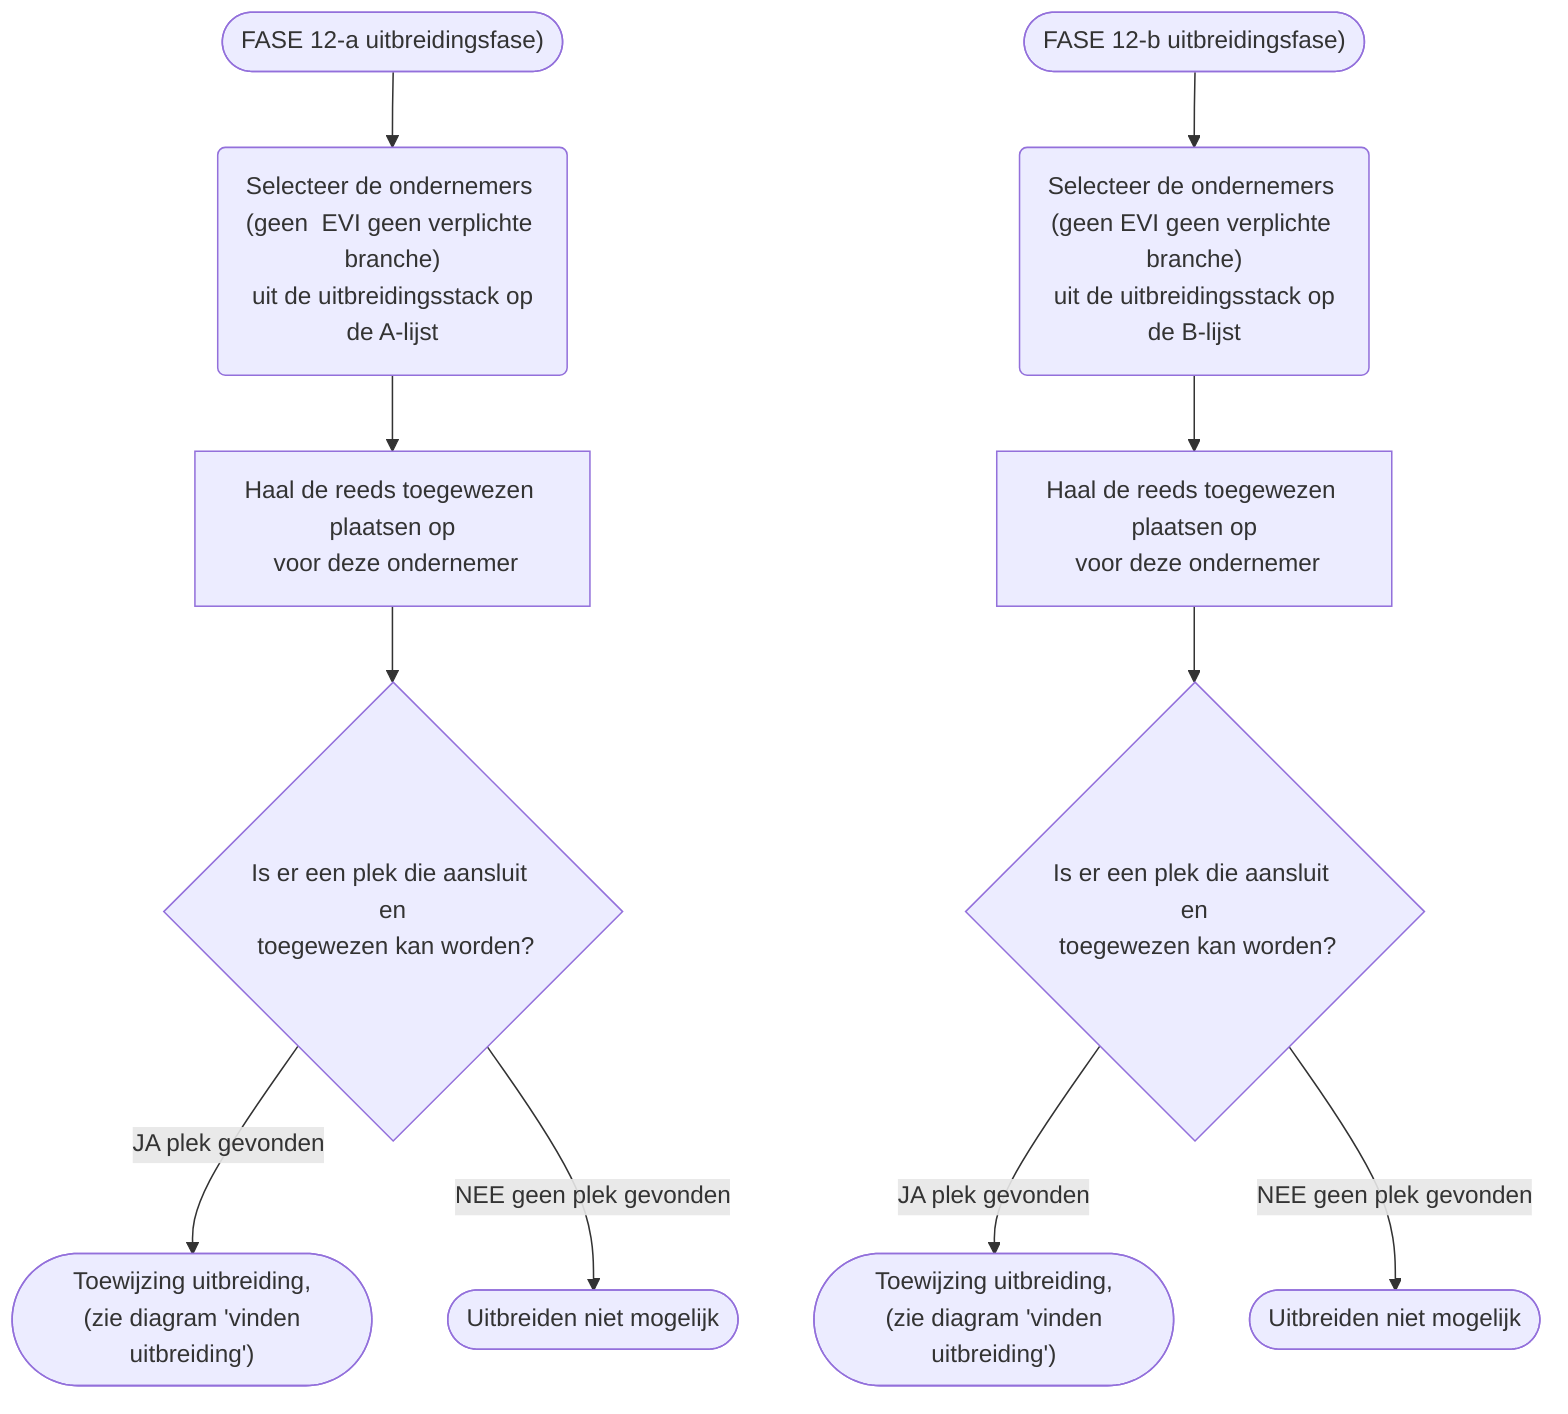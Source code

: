 graph TD
    A(["FASE 12-a uitbreidingsfase)"]) -->
    C("Selecteer de ondernemers (geen  EVI geen verplichte branche)<br> uit de uitbreidingsstack op de A-lijst") -->
    D[Haal de reeds toegewezen plaatsen op<br> voor deze ondernemer] -->
    F{Is er een plek die aansluit en<br> toegewezen kan worden?}
    F --JA plek gevonden--> F1(["Toewijzing uitbreiding,<br> (zie diagram 'vinden uitbreiding')"])
    F --NEE geen plek gevonden--> F2([Uitbreiden niet mogelijk])
    
    Ab(["FASE 12-b uitbreidingsfase)"]) -->
    Cb("Selecteer de ondernemers (geen EVI geen verplichte branche)<br> uit de uitbreidingsstack op de B-lijst") -->
    Db[Haal de reeds toegewezen plaatsen op<br> voor deze ondernemer] -->
    Fb{Is er een plek die aansluit en<br> toegewezen kan worden?}
    Fb --JA plek gevonden--> F1b(["Toewijzing uitbreiding,<br> (zie diagram 'vinden uitbreiding')"])
    Fb --NEE geen plek gevonden--> F2b([Uitbreiden niet mogelijk])